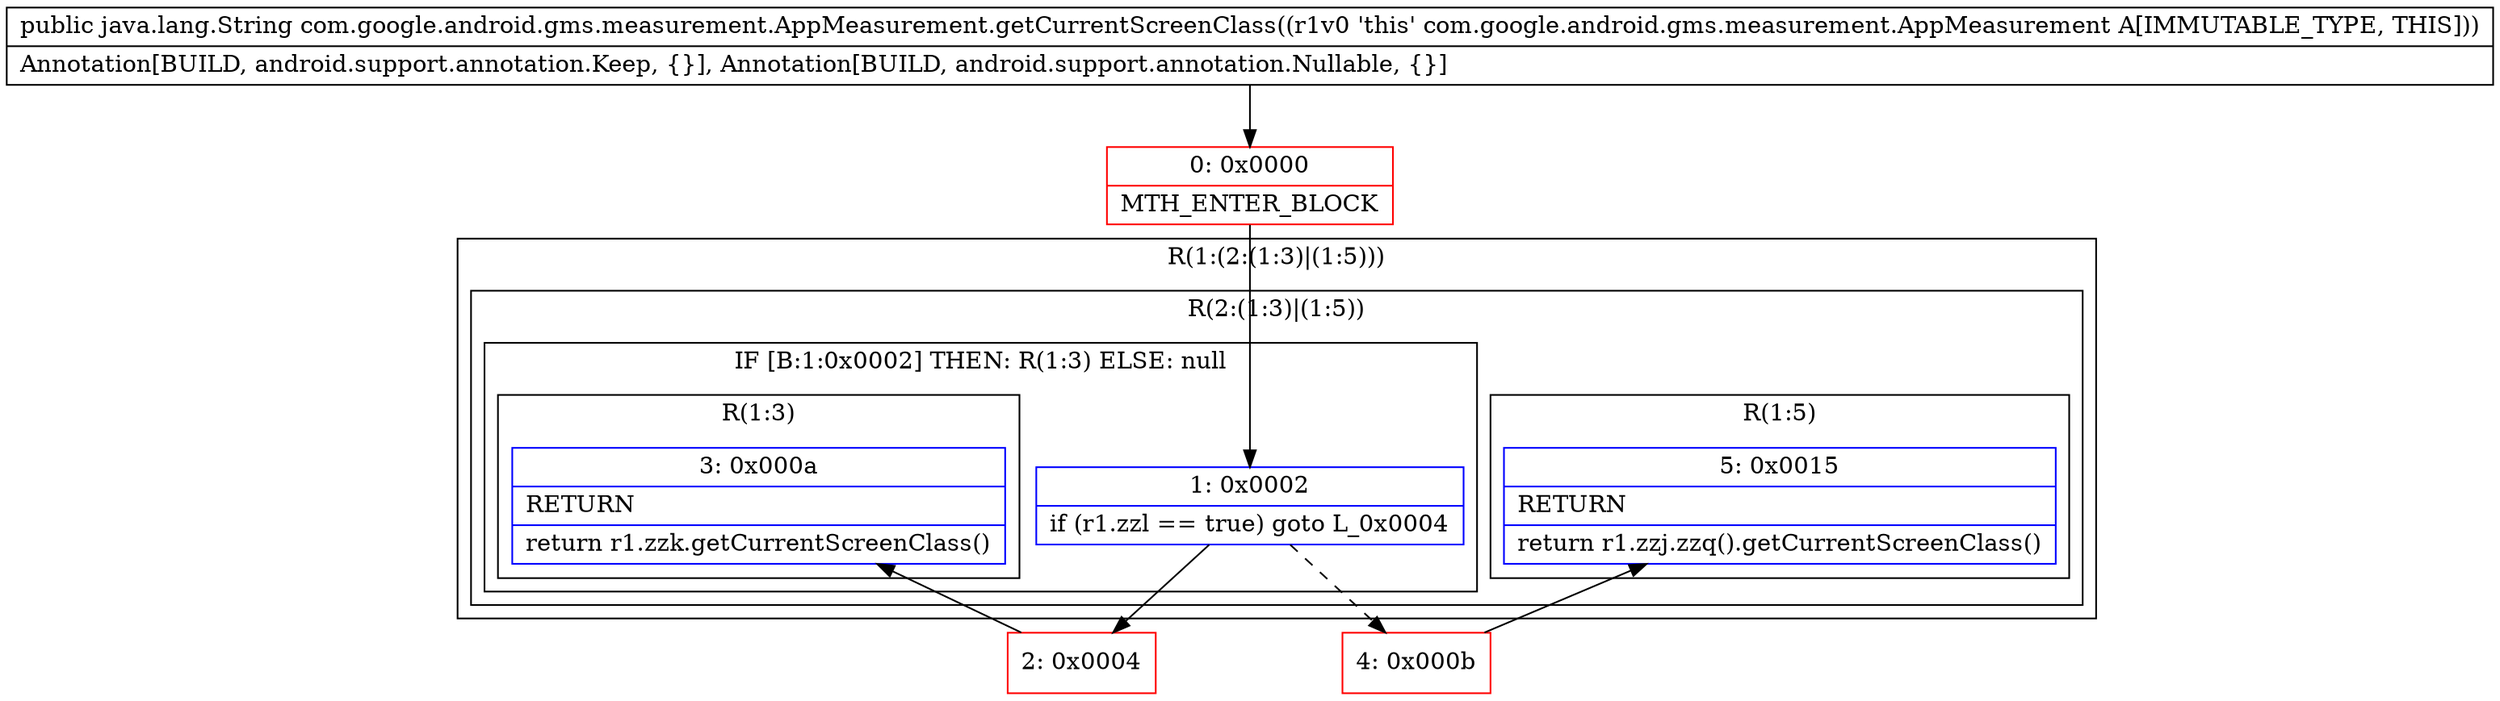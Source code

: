 digraph "CFG forcom.google.android.gms.measurement.AppMeasurement.getCurrentScreenClass()Ljava\/lang\/String;" {
subgraph cluster_Region_433385778 {
label = "R(1:(2:(1:3)|(1:5)))";
node [shape=record,color=blue];
subgraph cluster_Region_575029913 {
label = "R(2:(1:3)|(1:5))";
node [shape=record,color=blue];
subgraph cluster_IfRegion_1196763219 {
label = "IF [B:1:0x0002] THEN: R(1:3) ELSE: null";
node [shape=record,color=blue];
Node_1 [shape=record,label="{1\:\ 0x0002|if (r1.zzl == true) goto L_0x0004\l}"];
subgraph cluster_Region_459265971 {
label = "R(1:3)";
node [shape=record,color=blue];
Node_3 [shape=record,label="{3\:\ 0x000a|RETURN\l|return r1.zzk.getCurrentScreenClass()\l}"];
}
}
subgraph cluster_Region_624748683 {
label = "R(1:5)";
node [shape=record,color=blue];
Node_5 [shape=record,label="{5\:\ 0x0015|RETURN\l|return r1.zzj.zzq().getCurrentScreenClass()\l}"];
}
}
}
Node_0 [shape=record,color=red,label="{0\:\ 0x0000|MTH_ENTER_BLOCK\l}"];
Node_2 [shape=record,color=red,label="{2\:\ 0x0004}"];
Node_4 [shape=record,color=red,label="{4\:\ 0x000b}"];
MethodNode[shape=record,label="{public java.lang.String com.google.android.gms.measurement.AppMeasurement.getCurrentScreenClass((r1v0 'this' com.google.android.gms.measurement.AppMeasurement A[IMMUTABLE_TYPE, THIS]))  | Annotation[BUILD, android.support.annotation.Keep, \{\}], Annotation[BUILD, android.support.annotation.Nullable, \{\}]\l}"];
MethodNode -> Node_0;
Node_1 -> Node_2;
Node_1 -> Node_4[style=dashed];
Node_0 -> Node_1;
Node_2 -> Node_3;
Node_4 -> Node_5;
}

